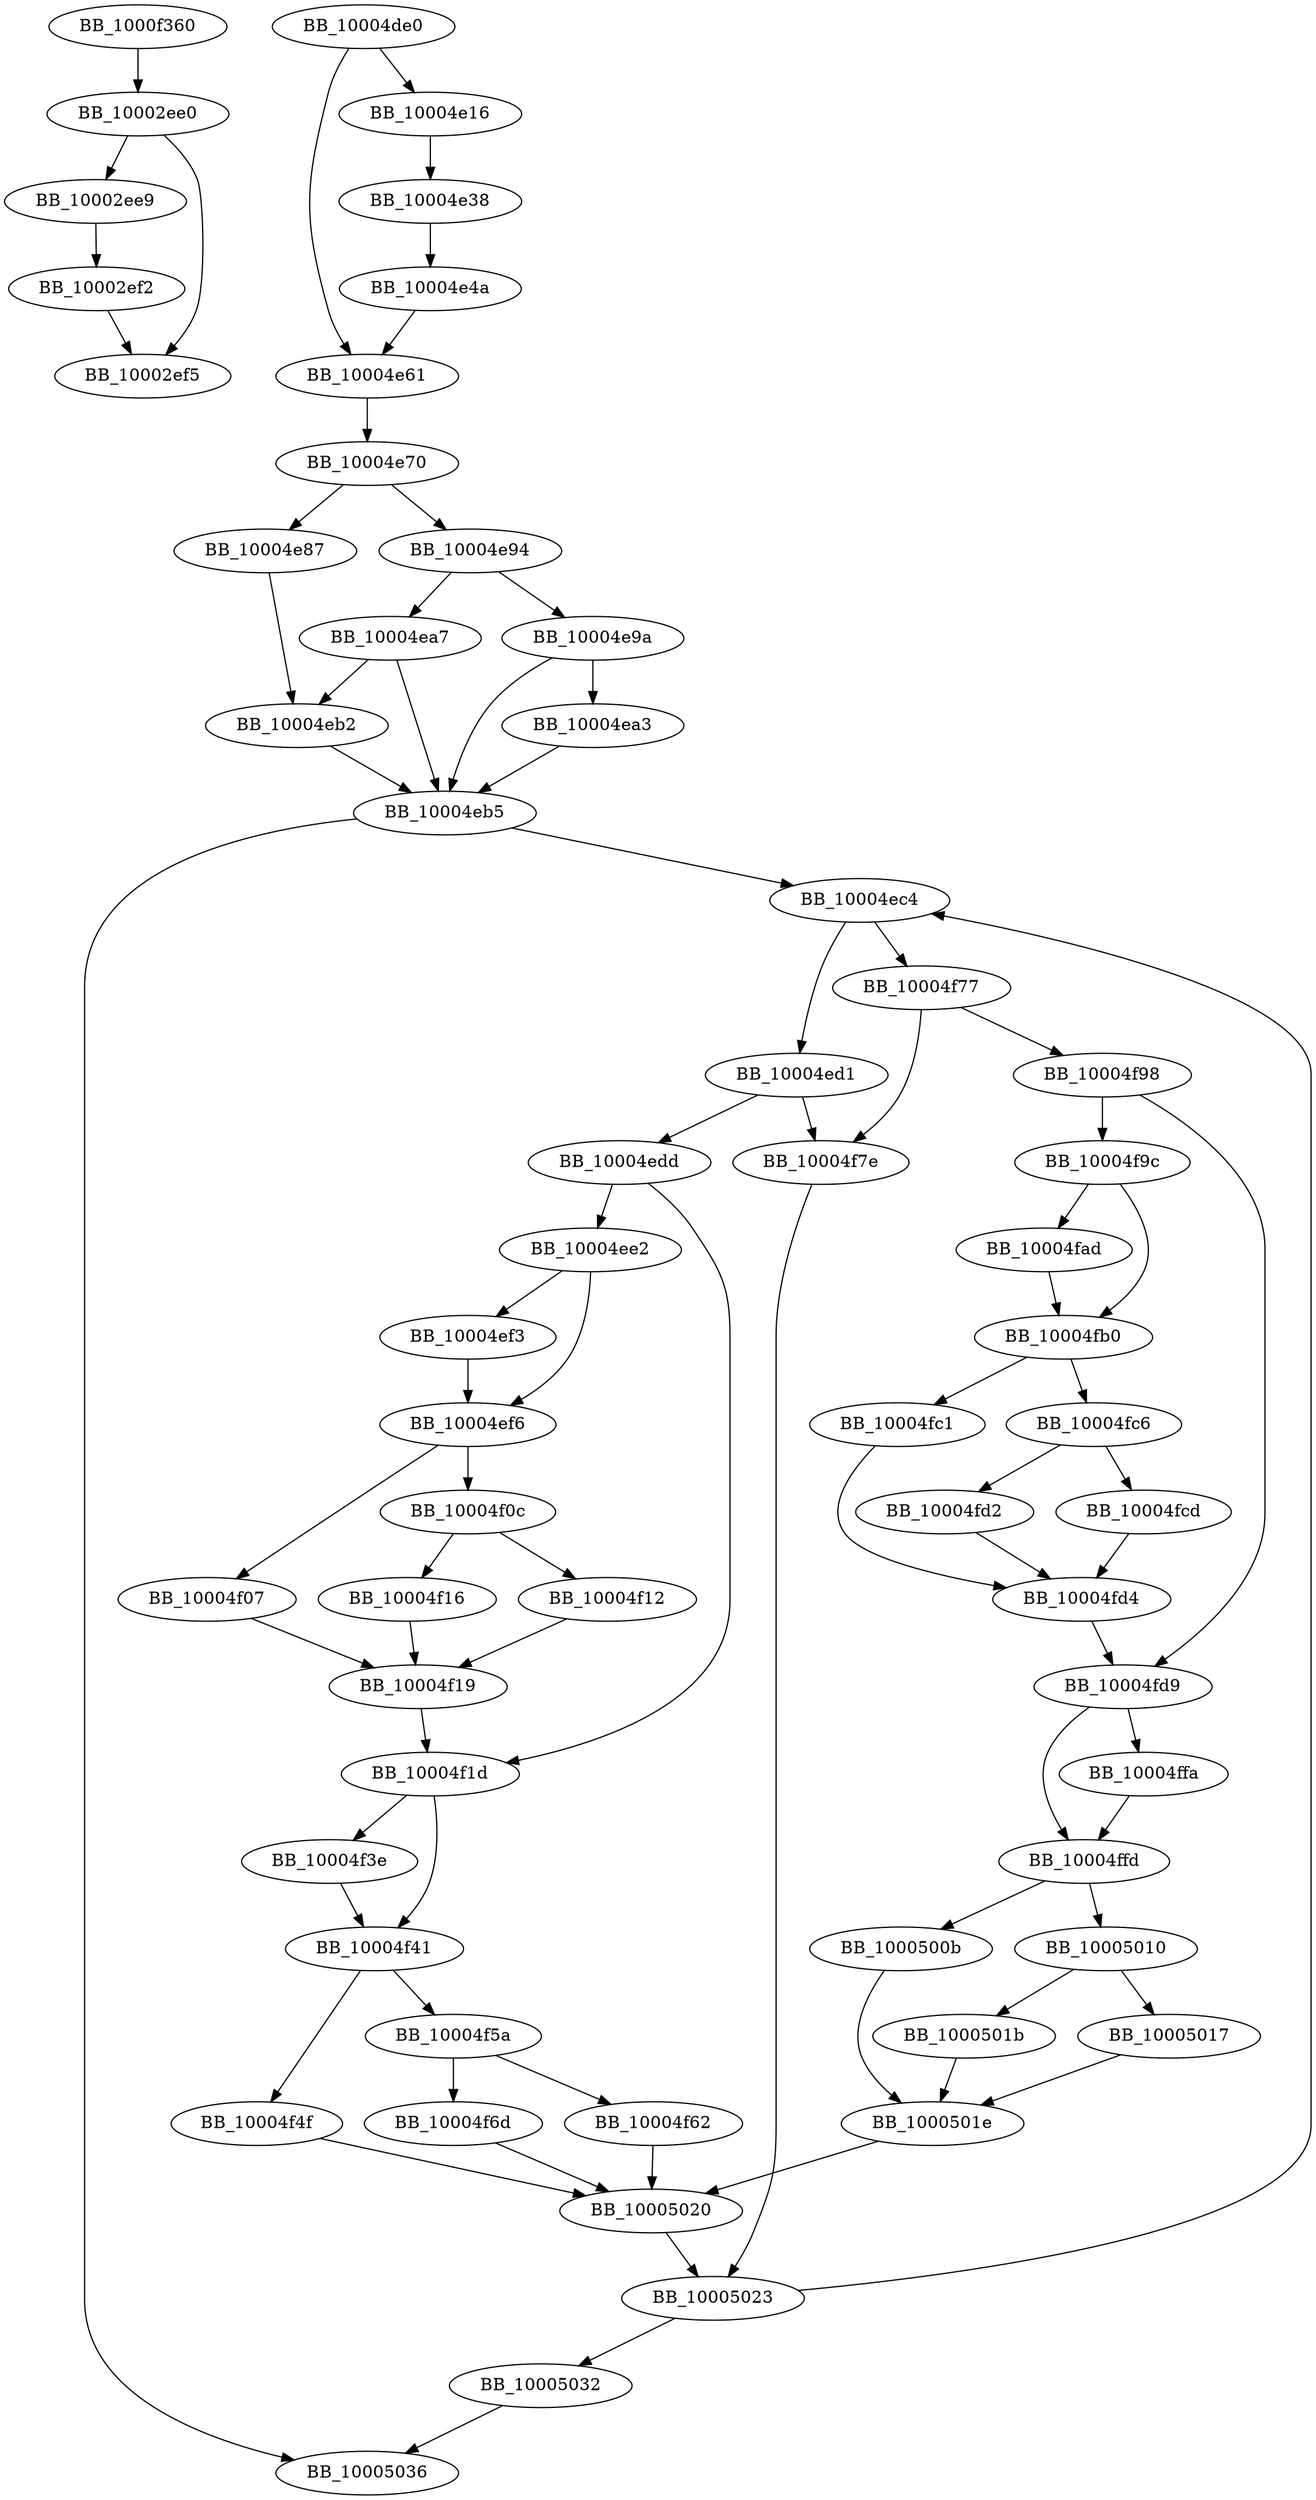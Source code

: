 DiGraph sub_10004DE0{
BB_10002ee0->BB_10002ee9
BB_10002ee0->BB_10002ef5
BB_10002ee9->BB_10002ef2
BB_10002ef2->BB_10002ef5
BB_10004de0->BB_10004e16
BB_10004de0->BB_10004e61
BB_10004e16->BB_10004e38
BB_10004e38->BB_10004e4a
BB_10004e4a->BB_10004e61
BB_10004e61->BB_10004e70
BB_10004e70->BB_10004e87
BB_10004e70->BB_10004e94
BB_10004e87->BB_10004eb2
BB_10004e94->BB_10004e9a
BB_10004e94->BB_10004ea7
BB_10004e9a->BB_10004ea3
BB_10004e9a->BB_10004eb5
BB_10004ea3->BB_10004eb5
BB_10004ea7->BB_10004eb2
BB_10004ea7->BB_10004eb5
BB_10004eb2->BB_10004eb5
BB_10004eb5->BB_10004ec4
BB_10004eb5->BB_10005036
BB_10004ec4->BB_10004ed1
BB_10004ec4->BB_10004f77
BB_10004ed1->BB_10004edd
BB_10004ed1->BB_10004f7e
BB_10004edd->BB_10004ee2
BB_10004edd->BB_10004f1d
BB_10004ee2->BB_10004ef3
BB_10004ee2->BB_10004ef6
BB_10004ef3->BB_10004ef6
BB_10004ef6->BB_10004f07
BB_10004ef6->BB_10004f0c
BB_10004f07->BB_10004f19
BB_10004f0c->BB_10004f12
BB_10004f0c->BB_10004f16
BB_10004f12->BB_10004f19
BB_10004f16->BB_10004f19
BB_10004f19->BB_10004f1d
BB_10004f1d->BB_10004f3e
BB_10004f1d->BB_10004f41
BB_10004f3e->BB_10004f41
BB_10004f41->BB_10004f4f
BB_10004f41->BB_10004f5a
BB_10004f4f->BB_10005020
BB_10004f5a->BB_10004f62
BB_10004f5a->BB_10004f6d
BB_10004f62->BB_10005020
BB_10004f6d->BB_10005020
BB_10004f77->BB_10004f7e
BB_10004f77->BB_10004f98
BB_10004f7e->BB_10005023
BB_10004f98->BB_10004f9c
BB_10004f98->BB_10004fd9
BB_10004f9c->BB_10004fad
BB_10004f9c->BB_10004fb0
BB_10004fad->BB_10004fb0
BB_10004fb0->BB_10004fc1
BB_10004fb0->BB_10004fc6
BB_10004fc1->BB_10004fd4
BB_10004fc6->BB_10004fcd
BB_10004fc6->BB_10004fd2
BB_10004fcd->BB_10004fd4
BB_10004fd2->BB_10004fd4
BB_10004fd4->BB_10004fd9
BB_10004fd9->BB_10004ffa
BB_10004fd9->BB_10004ffd
BB_10004ffa->BB_10004ffd
BB_10004ffd->BB_1000500b
BB_10004ffd->BB_10005010
BB_1000500b->BB_1000501e
BB_10005010->BB_10005017
BB_10005010->BB_1000501b
BB_10005017->BB_1000501e
BB_1000501b->BB_1000501e
BB_1000501e->BB_10005020
BB_10005020->BB_10005023
BB_10005023->BB_10004ec4
BB_10005023->BB_10005032
BB_10005032->BB_10005036
BB_1000f360->BB_10002ee0
}
